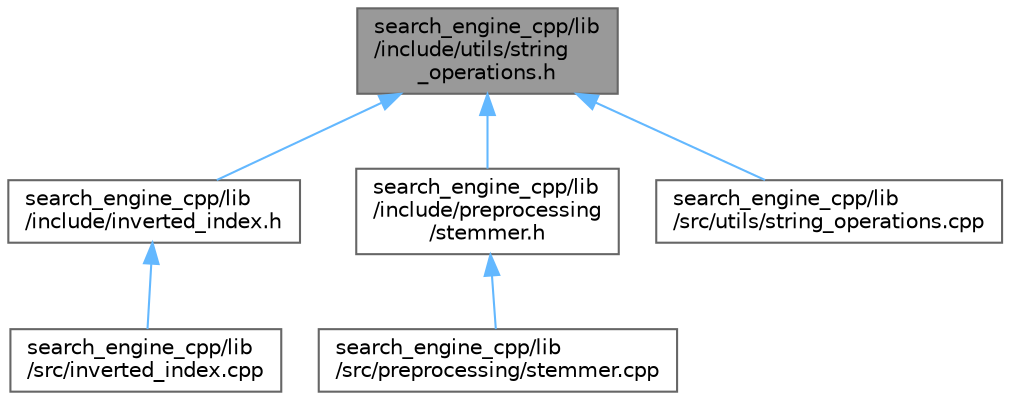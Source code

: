 digraph "search_engine_cpp/lib/include/utils/string_operations.h"
{
 // LATEX_PDF_SIZE
  bgcolor="transparent";
  edge [fontname=Helvetica,fontsize=10,labelfontname=Helvetica,labelfontsize=10];
  node [fontname=Helvetica,fontsize=10,shape=box,height=0.2,width=0.4];
  Node1 [id="Node000001",label="search_engine_cpp/lib\l/include/utils/string\l_operations.h",height=0.2,width=0.4,color="gray40", fillcolor="grey60", style="filled", fontcolor="black",tooltip=" "];
  Node1 -> Node2 [id="edge6_Node000001_Node000002",dir="back",color="steelblue1",style="solid",tooltip=" "];
  Node2 [id="Node000002",label="search_engine_cpp/lib\l/include/inverted_index.h",height=0.2,width=0.4,color="grey40", fillcolor="white", style="filled",URL="$inverted__index_8h.html",tooltip=" "];
  Node2 -> Node3 [id="edge7_Node000002_Node000003",dir="back",color="steelblue1",style="solid",tooltip=" "];
  Node3 [id="Node000003",label="search_engine_cpp/lib\l/src/inverted_index.cpp",height=0.2,width=0.4,color="grey40", fillcolor="white", style="filled",URL="$inverted__index_8cpp.html",tooltip=" "];
  Node1 -> Node4 [id="edge8_Node000001_Node000004",dir="back",color="steelblue1",style="solid",tooltip=" "];
  Node4 [id="Node000004",label="search_engine_cpp/lib\l/include/preprocessing\l/stemmer.h",height=0.2,width=0.4,color="grey40", fillcolor="white", style="filled",URL="$stemmer_8h.html",tooltip=" "];
  Node4 -> Node5 [id="edge9_Node000004_Node000005",dir="back",color="steelblue1",style="solid",tooltip=" "];
  Node5 [id="Node000005",label="search_engine_cpp/lib\l/src/preprocessing/stemmer.cpp",height=0.2,width=0.4,color="grey40", fillcolor="white", style="filled",URL="$stemmer_8cpp.html",tooltip=" "];
  Node1 -> Node6 [id="edge10_Node000001_Node000006",dir="back",color="steelblue1",style="solid",tooltip=" "];
  Node6 [id="Node000006",label="search_engine_cpp/lib\l/src/utils/string_operations.cpp",height=0.2,width=0.4,color="grey40", fillcolor="white", style="filled",URL="$string__operations_8cpp.html",tooltip=" "];
}
